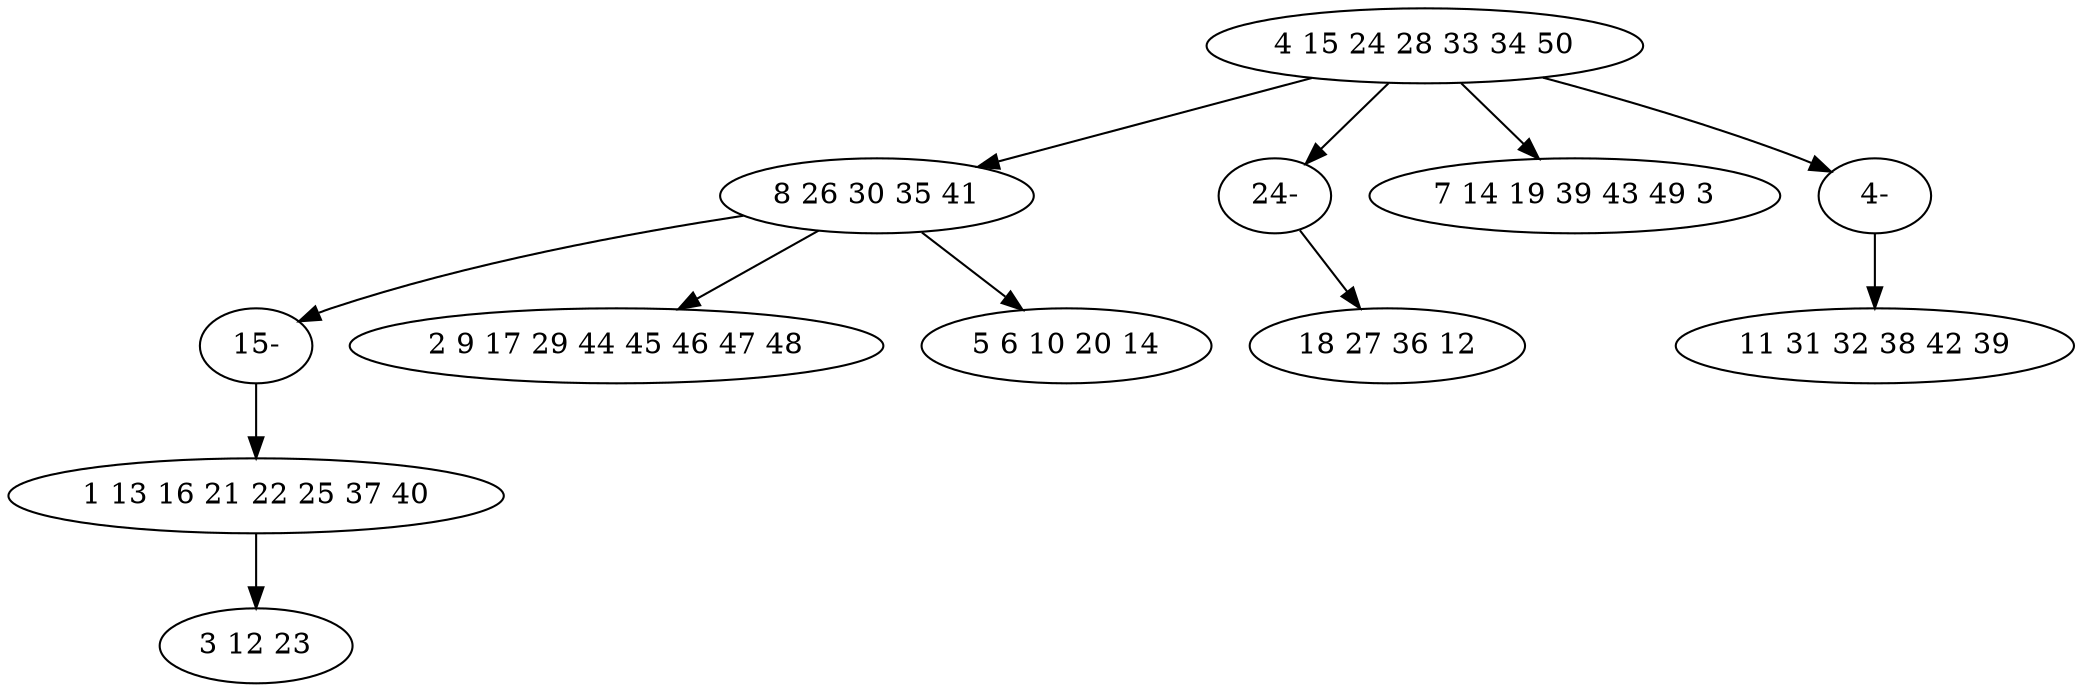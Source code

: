 digraph true_tree {
	"0" -> "1"
	"0" -> "9"
	"0" -> "3"
	"1" -> "11"
	"1" -> "5"
	"0" -> "10"
	"4" -> "7"
	"1" -> "8"
	"9" -> "2"
	"10" -> "6"
	"11" -> "4"
	"0" [label="4 15 24 28 33 34 50"];
	"1" [label="8 26 30 35 41"];
	"2" [label="18 27 36 12"];
	"3" [label="7 14 19 39 43 49 3"];
	"4" [label="1 13 16 21 22 25 37 40"];
	"5" [label="2 9 17 29 44 45 46 47 48"];
	"6" [label="11 31 32 38 42 39"];
	"7" [label="3 12 23"];
	"8" [label="5 6 10 20 14"];
	"9" [label="24-"];
	"10" [label="4-"];
	"11" [label="15-"];
}
